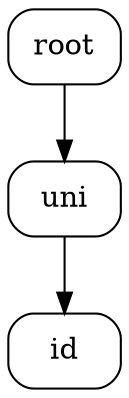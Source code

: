 digraph LibsStructure {
	rankdir = TD
	{	node [shape = Mrecord]
		root
		uni
		id
	}

	root -> uni
	uni -> id
}